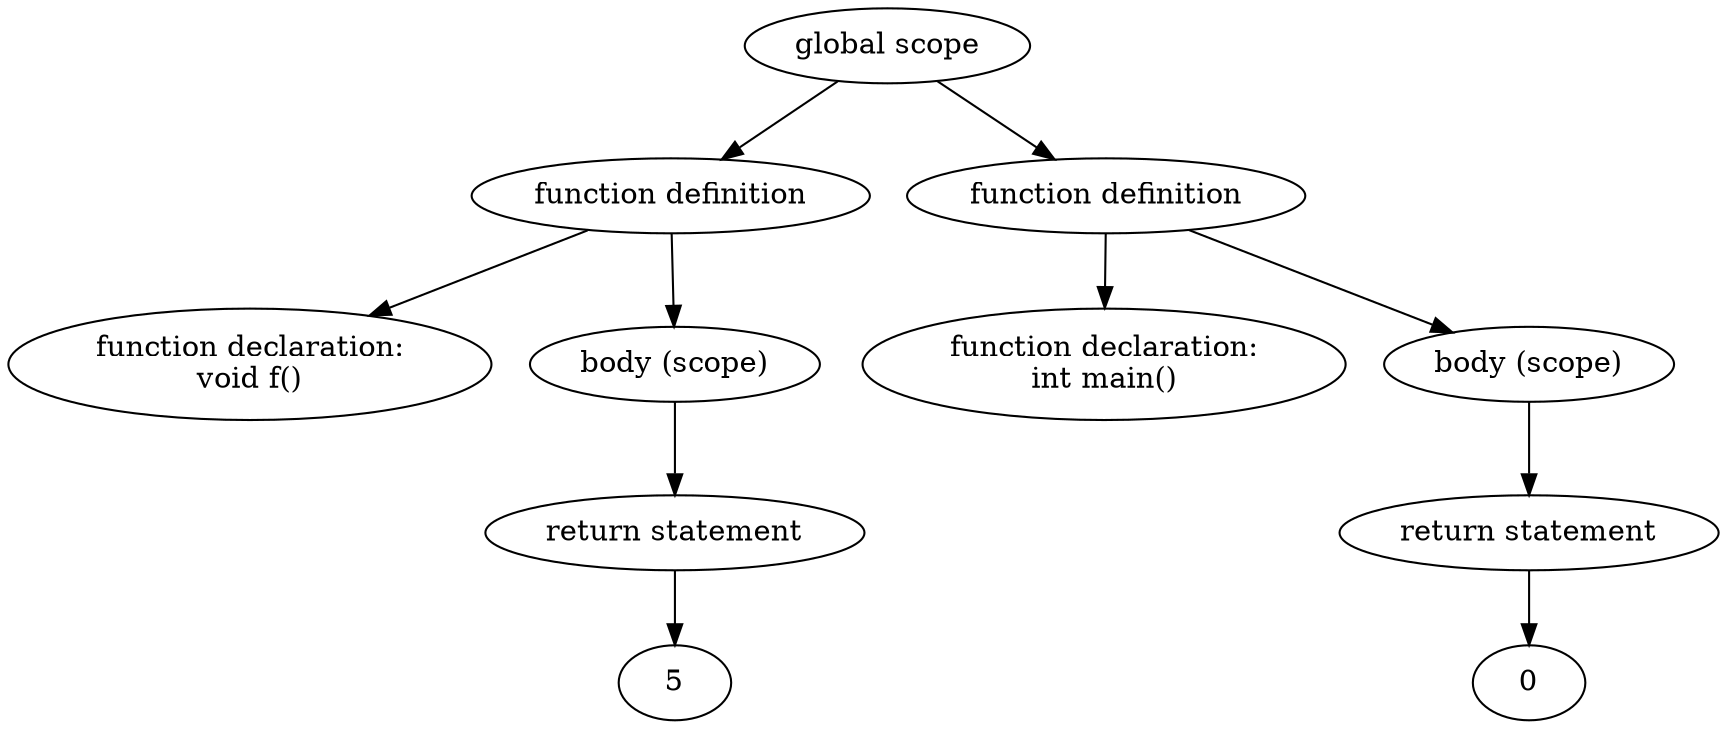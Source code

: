 digraph "Abstract Syntax Tree" {
	140480002132864 [label="function declaration:
void f()"]
	140480002133824 -> 140480002132864
	140480002131088 [label=5]
	140480002132240 -> 140480002131088
	140480002132240 [label="return statement"]
	140480002133680 -> 140480002132240
	140480002133680 [label="body (scope)"]
	140480002133824 -> 140480002133680
	140480002133824 [label="function definition"]
	140480002132768 -> 140480002133824
	140480002132960 [label="function declaration:
int main()"]
	140480002131472 -> 140480002132960
	140480002131568 [label=0]
	140480002131952 -> 140480002131568
	140480002131952 [label="return statement"]
	140480002131232 -> 140480002131952
	140480002131232 [label="body (scope)"]
	140480002131472 -> 140480002131232
	140480002131472 [label="function definition"]
	140480002132768 -> 140480002131472
	140480002132768 [label="global scope"]
}
